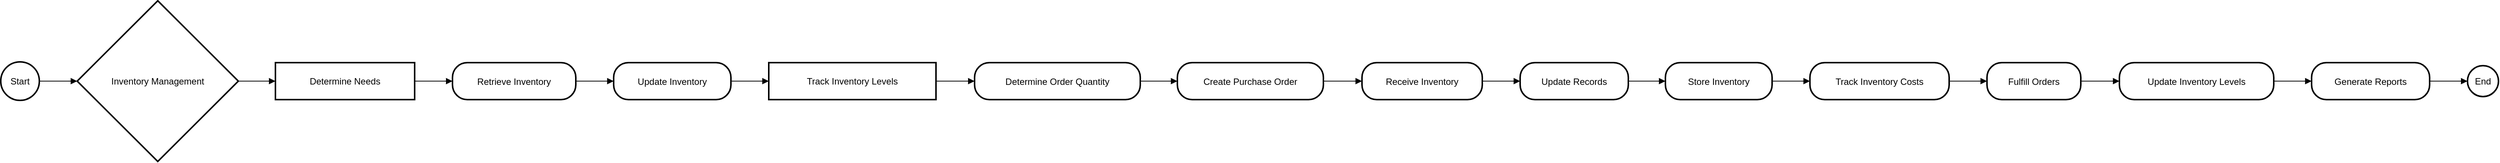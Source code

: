<mxfile version="24.9.0">
  <diagram name="Page-1" id="rEiiGT-gxl7r7AcWmziQ">
    <mxGraphModel>
      <root>
        <mxCell id="0" />
        <mxCell id="1" parent="0" />
        <mxCell id="2" value="Start" style="ellipse;aspect=fixed;strokeWidth=2;whiteSpace=wrap;" vertex="1" parent="1">
          <mxGeometry x="8" y="89" width="51" height="51" as="geometry" />
        </mxCell>
        <mxCell id="3" value="Inventory Management" style="rhombus;strokeWidth=2;whiteSpace=wrap;" vertex="1" parent="1">
          <mxGeometry x="109" y="8" width="213" height="213" as="geometry" />
        </mxCell>
        <mxCell id="4" value="Determine Needs" style="whiteSpace=wrap;strokeWidth=2;" vertex="1" parent="1">
          <mxGeometry x="371" y="90" width="184" height="49" as="geometry" />
        </mxCell>
        <mxCell id="5" value="Retrieve Inventory" style="rounded=1;arcSize=40;strokeWidth=2" vertex="1" parent="1">
          <mxGeometry x="605" y="90" width="163" height="49" as="geometry" />
        </mxCell>
        <mxCell id="6" value="Update Inventory" style="rounded=1;arcSize=40;strokeWidth=2" vertex="1" parent="1">
          <mxGeometry x="818" y="90" width="155" height="49" as="geometry" />
        </mxCell>
        <mxCell id="7" value="Track Inventory Levels" style="whiteSpace=wrap;strokeWidth=2;" vertex="1" parent="1">
          <mxGeometry x="1023" y="90" width="221" height="49" as="geometry" />
        </mxCell>
        <mxCell id="8" value="Determine Order Quantity" style="rounded=1;arcSize=40;strokeWidth=2" vertex="1" parent="1">
          <mxGeometry x="1295" y="90" width="219" height="49" as="geometry" />
        </mxCell>
        <mxCell id="9" value="Create Purchase Order" style="rounded=1;arcSize=40;strokeWidth=2" vertex="1" parent="1">
          <mxGeometry x="1563" y="90" width="193" height="49" as="geometry" />
        </mxCell>
        <mxCell id="10" value="Receive Inventory" style="rounded=1;arcSize=40;strokeWidth=2" vertex="1" parent="1">
          <mxGeometry x="1807" y="90" width="159" height="49" as="geometry" />
        </mxCell>
        <mxCell id="11" value="Update Records" style="rounded=1;arcSize=40;strokeWidth=2" vertex="1" parent="1">
          <mxGeometry x="2016" y="90" width="143" height="49" as="geometry" />
        </mxCell>
        <mxCell id="12" value="Store Inventory" style="rounded=1;arcSize=40;strokeWidth=2" vertex="1" parent="1">
          <mxGeometry x="2208" y="90" width="141" height="49" as="geometry" />
        </mxCell>
        <mxCell id="13" value="Track Inventory Costs" style="rounded=1;arcSize=40;strokeWidth=2" vertex="1" parent="1">
          <mxGeometry x="2399" y="90" width="184" height="49" as="geometry" />
        </mxCell>
        <mxCell id="14" value="Fulfill Orders" style="rounded=1;arcSize=40;strokeWidth=2" vertex="1" parent="1">
          <mxGeometry x="2633" y="90" width="124" height="49" as="geometry" />
        </mxCell>
        <mxCell id="15" value="Update Inventory Levels" style="rounded=1;arcSize=40;strokeWidth=2" vertex="1" parent="1">
          <mxGeometry x="2808" y="90" width="204" height="49" as="geometry" />
        </mxCell>
        <mxCell id="16" value="Generate Reports" style="rounded=1;arcSize=40;strokeWidth=2" vertex="1" parent="1">
          <mxGeometry x="3062" y="90" width="156" height="49" as="geometry" />
        </mxCell>
        <mxCell id="17" value="End" style="ellipse;aspect=fixed;strokeWidth=2;whiteSpace=wrap;" vertex="1" parent="1">
          <mxGeometry x="3268" y="94" width="41" height="41" as="geometry" />
        </mxCell>
        <mxCell id="18" value="" style="curved=1;startArrow=none;endArrow=block;exitX=0.99;exitY=0.5;entryX=0;entryY=0.5;" edge="1" parent="1" source="2" target="3">
          <mxGeometry relative="1" as="geometry">
            <Array as="points" />
          </mxGeometry>
        </mxCell>
        <mxCell id="19" value="" style="curved=1;startArrow=none;endArrow=block;exitX=1;exitY=0.5;entryX=0;entryY=0.5;" edge="1" parent="1" source="3" target="4">
          <mxGeometry relative="1" as="geometry">
            <Array as="points" />
          </mxGeometry>
        </mxCell>
        <mxCell id="20" value="" style="curved=1;startArrow=none;endArrow=block;exitX=1;exitY=0.5;entryX=0;entryY=0.5;" edge="1" parent="1" source="4" target="5">
          <mxGeometry relative="1" as="geometry">
            <Array as="points" />
          </mxGeometry>
        </mxCell>
        <mxCell id="21" value="" style="curved=1;startArrow=none;endArrow=block;exitX=1;exitY=0.5;entryX=0;entryY=0.5;" edge="1" parent="1" source="5" target="6">
          <mxGeometry relative="1" as="geometry">
            <Array as="points" />
          </mxGeometry>
        </mxCell>
        <mxCell id="22" value="" style="curved=1;startArrow=none;endArrow=block;exitX=1;exitY=0.5;entryX=0;entryY=0.5;" edge="1" parent="1" source="6" target="7">
          <mxGeometry relative="1" as="geometry">
            <Array as="points" />
          </mxGeometry>
        </mxCell>
        <mxCell id="23" value="" style="curved=1;startArrow=none;endArrow=block;exitX=1;exitY=0.5;entryX=0;entryY=0.5;" edge="1" parent="1" source="7" target="8">
          <mxGeometry relative="1" as="geometry">
            <Array as="points" />
          </mxGeometry>
        </mxCell>
        <mxCell id="24" value="" style="curved=1;startArrow=none;endArrow=block;exitX=1;exitY=0.5;entryX=0;entryY=0.5;" edge="1" parent="1" source="8" target="9">
          <mxGeometry relative="1" as="geometry">
            <Array as="points" />
          </mxGeometry>
        </mxCell>
        <mxCell id="25" value="" style="curved=1;startArrow=none;endArrow=block;exitX=1;exitY=0.5;entryX=0;entryY=0.5;" edge="1" parent="1" source="9" target="10">
          <mxGeometry relative="1" as="geometry">
            <Array as="points" />
          </mxGeometry>
        </mxCell>
        <mxCell id="26" value="" style="curved=1;startArrow=none;endArrow=block;exitX=1;exitY=0.5;entryX=0;entryY=0.5;" edge="1" parent="1" source="10" target="11">
          <mxGeometry relative="1" as="geometry">
            <Array as="points" />
          </mxGeometry>
        </mxCell>
        <mxCell id="27" value="" style="curved=1;startArrow=none;endArrow=block;exitX=0.99;exitY=0.5;entryX=0;entryY=0.5;" edge="1" parent="1" source="11" target="12">
          <mxGeometry relative="1" as="geometry">
            <Array as="points" />
          </mxGeometry>
        </mxCell>
        <mxCell id="28" value="" style="curved=1;startArrow=none;endArrow=block;exitX=1;exitY=0.5;entryX=0;entryY=0.5;" edge="1" parent="1" source="12" target="13">
          <mxGeometry relative="1" as="geometry">
            <Array as="points" />
          </mxGeometry>
        </mxCell>
        <mxCell id="29" value="" style="curved=1;startArrow=none;endArrow=block;exitX=1;exitY=0.5;entryX=0;entryY=0.5;" edge="1" parent="1" source="13" target="14">
          <mxGeometry relative="1" as="geometry">
            <Array as="points" />
          </mxGeometry>
        </mxCell>
        <mxCell id="30" value="" style="curved=1;startArrow=none;endArrow=block;exitX=1.01;exitY=0.5;entryX=0;entryY=0.5;" edge="1" parent="1" source="14" target="15">
          <mxGeometry relative="1" as="geometry">
            <Array as="points" />
          </mxGeometry>
        </mxCell>
        <mxCell id="31" value="" style="curved=1;startArrow=none;endArrow=block;exitX=1;exitY=0.5;entryX=0;entryY=0.5;" edge="1" parent="1" source="15" target="16">
          <mxGeometry relative="1" as="geometry">
            <Array as="points" />
          </mxGeometry>
        </mxCell>
        <mxCell id="32" value="" style="curved=1;startArrow=none;endArrow=block;exitX=1;exitY=0.5;entryX=0;entryY=0.5;" edge="1" parent="1" source="16" target="17">
          <mxGeometry relative="1" as="geometry">
            <Array as="points" />
          </mxGeometry>
        </mxCell>
      </root>
    </mxGraphModel>
  </diagram>
</mxfile>
